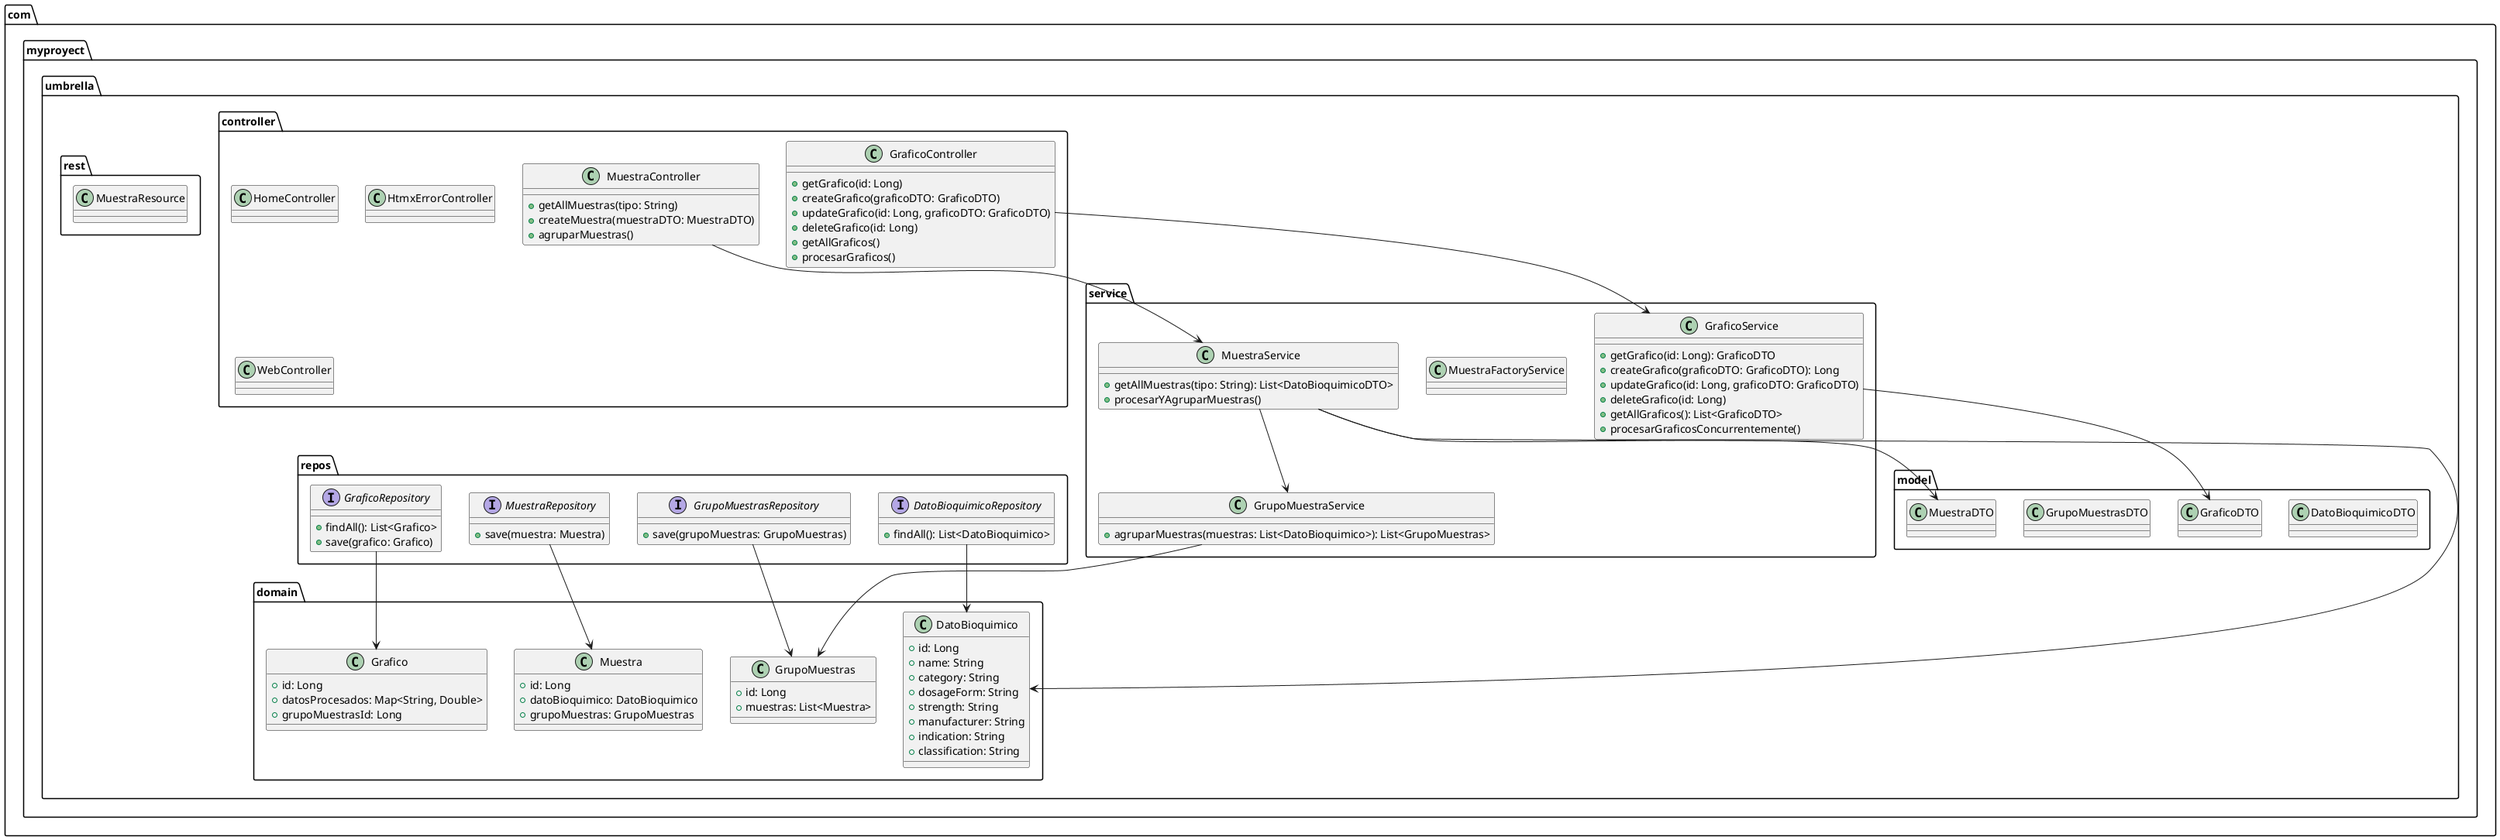 @startuml
package "com.myproyect.umbrella.controller" {
    class GraficoController {
        + getGrafico(id: Long)
        + createGrafico(graficoDTO: GraficoDTO)
        + updateGrafico(id: Long, graficoDTO: GraficoDTO)
        + deleteGrafico(id: Long)
        + getAllGraficos()
        + procesarGraficos()
    }
    class HomeController {}
    class HtmxErrorController {}
    class MuestraController {
        + getAllMuestras(tipo: String)
        + createMuestra(muestraDTO: MuestraDTO)
        + agruparMuestras()
    }
    class WebController {}
}

package "com.myproyect.umbrella.domain" {
    class DatoBioquimico {
        + id: Long
        + name: String
        + category: String
        + dosageForm: String
        + strength: String
        + manufacturer: String
        + indication: String
        + classification: String
    }
    class Grafico {
        + id: Long
        + datosProcesados: Map<String, Double>
        + grupoMuestrasId: Long
    }
    class GrupoMuestras {
        + id: Long
        + muestras: List<Muestra>
    }
    class Muestra {
        + id: Long
        + datoBioquimico: DatoBioquimico
        + grupoMuestras: GrupoMuestras
    }
}

package "com.myproyect.umbrella.model" {
    class DatoBioquimicoDTO {}
    class GraficoDTO {}
    class GrupoMuestrasDTO {}
    class MuestraDTO {}
}

package "com.myproyect.umbrella.repos" {
    interface DatoBioquimicoRepository {
        + findAll(): List<DatoBioquimico>
    }
    interface GraficoRepository {
        + findAll(): List<Grafico>
        + save(grafico: Grafico)
    }
    interface GrupoMuestrasRepository {
        + save(grupoMuestras: GrupoMuestras)
    }
    interface MuestraRepository {
        + save(muestra: Muestra)
    }
}

package "com.myproyect.umbrella.rest" {
    class MuestraResource {}
}

package "com.myproyect.umbrella.service" {
    class GraficoService {
        + getGrafico(id: Long): GraficoDTO
        + createGrafico(graficoDTO: GraficoDTO): Long
        + updateGrafico(id: Long, graficoDTO: GraficoDTO)
        + deleteGrafico(id: Long)
        + getAllGraficos(): List<GraficoDTO>
        + procesarGraficosConcurrentemente()
    }
    class GrupoMuestraService {
        + agruparMuestras(muestras: List<DatoBioquimico>): List<GrupoMuestras>
    }
    class MuestraFactoryService {}
    class MuestraService {
        + getAllMuestras(tipo: String): List<DatoBioquimicoDTO>
        + procesarYAgruparMuestras()
    }
}

GraficoController --> GraficoService
MuestraController --> MuestraService
MuestraService --> DatoBioquimico
MuestraService --> GrupoMuestraService
GrupoMuestraService --> GrupoMuestras
GraficoService --> GraficoDTO
MuestraService --> MuestraDTO
DatoBioquimicoRepository --> DatoBioquimico
MuestraRepository --> Muestra
GrupoMuestrasRepository --> GrupoMuestras
GraficoRepository --> Grafico

@enduml
